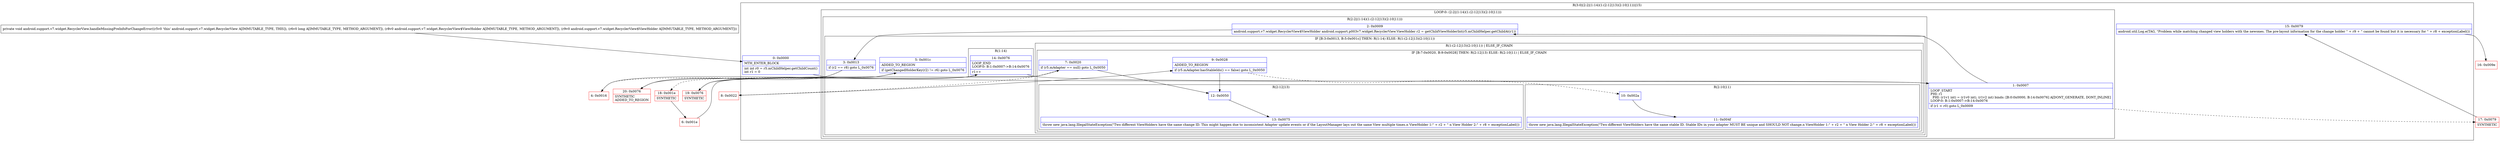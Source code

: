 digraph "CFG forandroid.support.v7.widget.RecyclerView.handleMissingPreInfoForChangeError(JLandroid\/support\/v7\/widget\/RecyclerView$ViewHolder;Landroid\/support\/v7\/widget\/RecyclerView$ViewHolder;)V" {
subgraph cluster_Region_740332355 {
label = "R(3:0|(2:2|(1:14)(1:(2:12|13)(2:10|11)))|15)";
node [shape=record,color=blue];
Node_0 [shape=record,label="{0\:\ 0x0000|MTH_ENTER_BLOCK\l|int int r0 = r5.mChildHelper.getChildCount()\lint r1 = 0\l}"];
subgraph cluster_LoopRegion_400106066 {
label = "LOOP:0: (2:2|(1:14)(1:(2:12|13)(2:10|11)))";
node [shape=record,color=blue];
Node_1 [shape=record,label="{1\:\ 0x0007|LOOP_START\lPHI: r1 \l  PHI: (r1v1 int) = (r1v0 int), (r1v2 int) binds: [B:0:0x0000, B:14:0x0076] A[DONT_GENERATE, DONT_INLINE]\lLOOP:0: B:1:0x0007\-\>B:14:0x0076\l|if (r1 \< r0) goto L_0x0009\l}"];
subgraph cluster_Region_1111819936 {
label = "R(2:2|(1:14)(1:(2:12|13)(2:10|11)))";
node [shape=record,color=blue];
Node_2 [shape=record,label="{2\:\ 0x0009|android.support.v7.widget.RecyclerView$ViewHolder android.support.p003v7.widget.RecyclerView.ViewHolder r2 = getChildViewHolderInt(r5.mChildHelper.getChildAt(r1))\l}"];
subgraph cluster_IfRegion_1784098592 {
label = "IF [B:3:0x0013, B:5:0x001c] THEN: R(1:14) ELSE: R(1:(2:12|13)(2:10|11))";
node [shape=record,color=blue];
Node_3 [shape=record,label="{3\:\ 0x0013|if (r2 == r8) goto L_0x0076\l}"];
Node_5 [shape=record,label="{5\:\ 0x001c|ADDED_TO_REGION\l|if (getChangedHolderKey(r2) != r6) goto L_0x0076\l}"];
subgraph cluster_Region_754409752 {
label = "R(1:14)";
node [shape=record,color=blue];
Node_14 [shape=record,label="{14\:\ 0x0076|LOOP_END\lLOOP:0: B:1:0x0007\-\>B:14:0x0076\l|r1++\l}"];
}
subgraph cluster_Region_353729770 {
label = "R(1:(2:12|13)(2:10|11)) | ELSE_IF_CHAIN\l";
node [shape=record,color=blue];
subgraph cluster_IfRegion_624053460 {
label = "IF [B:7:0x0020, B:9:0x0028] THEN: R(2:12|13) ELSE: R(2:10|11) | ELSE_IF_CHAIN\l";
node [shape=record,color=blue];
Node_7 [shape=record,label="{7\:\ 0x0020|if (r5.mAdapter == null) goto L_0x0050\l}"];
Node_9 [shape=record,label="{9\:\ 0x0028|ADDED_TO_REGION\l|if (r5.mAdapter.hasStableIds() == false) goto L_0x0050\l}"];
subgraph cluster_Region_885152650 {
label = "R(2:12|13)";
node [shape=record,color=blue];
Node_12 [shape=record,label="{12\:\ 0x0050}"];
Node_13 [shape=record,label="{13\:\ 0x0075|throw new java.lang.IllegalStateException(\"Two different ViewHolders have the same change ID. This might happen due to inconsistent Adapter update events or if the LayoutManager lays out the same View multiple times.n ViewHolder 1:\" + r2 + \" n View Holder 2:\" + r8 + exceptionLabel())\l}"];
}
subgraph cluster_Region_598344619 {
label = "R(2:10|11)";
node [shape=record,color=blue];
Node_10 [shape=record,label="{10\:\ 0x002a}"];
Node_11 [shape=record,label="{11\:\ 0x004f|throw new java.lang.IllegalStateException(\"Two different ViewHolders have the same stable ID. Stable IDs in your adapter MUST BE unique and SHOULD NOT change.n ViewHolder 1:\" + r2 + \" n View Holder 2:\" + r8 + exceptionLabel())\l}"];
}
}
}
}
}
}
Node_15 [shape=record,label="{15\:\ 0x0079|android.util.Log.e(TAG, \"Problem while matching changed view holders with the newones. The pre\-layout information for the change holder \" + r9 + \" cannot be found but it is necessary for \" + r8 + exceptionLabel())\l}"];
}
Node_4 [shape=record,color=red,label="{4\:\ 0x0016}"];
Node_6 [shape=record,color=red,label="{6\:\ 0x001e}"];
Node_8 [shape=record,color=red,label="{8\:\ 0x0022}"];
Node_16 [shape=record,color=red,label="{16\:\ 0x009e}"];
Node_17 [shape=record,color=red,label="{17\:\ 0x0079|SYNTHETIC\l}"];
Node_18 [shape=record,color=red,label="{18\:\ 0x001e|SYNTHETIC\l}"];
Node_19 [shape=record,color=red,label="{19\:\ 0x0076|SYNTHETIC\l}"];
Node_20 [shape=record,color=red,label="{20\:\ 0x0076|SYNTHETIC\lADDED_TO_REGION\l}"];
MethodNode[shape=record,label="{private void android.support.v7.widget.RecyclerView.handleMissingPreInfoForChangeError((r5v0 'this' android.support.v7.widget.RecyclerView A[IMMUTABLE_TYPE, THIS]), (r6v0 long A[IMMUTABLE_TYPE, METHOD_ARGUMENT]), (r8v0 android.support.v7.widget.RecyclerView$ViewHolder A[IMMUTABLE_TYPE, METHOD_ARGUMENT]), (r9v0 android.support.v7.widget.RecyclerView$ViewHolder A[IMMUTABLE_TYPE, METHOD_ARGUMENT])) }"];
MethodNode -> Node_0;
Node_0 -> Node_1;
Node_1 -> Node_2;
Node_1 -> Node_17[style=dashed];
Node_2 -> Node_3;
Node_3 -> Node_4[style=dashed];
Node_3 -> Node_20;
Node_5 -> Node_18[style=dashed];
Node_5 -> Node_19;
Node_14 -> Node_1;
Node_7 -> Node_8[style=dashed];
Node_7 -> Node_12;
Node_9 -> Node_10[style=dashed];
Node_9 -> Node_12;
Node_12 -> Node_13;
Node_10 -> Node_11;
Node_15 -> Node_16;
Node_4 -> Node_5;
Node_6 -> Node_7;
Node_8 -> Node_9;
Node_17 -> Node_15;
Node_18 -> Node_6;
Node_19 -> Node_14;
Node_20 -> Node_14;
}

